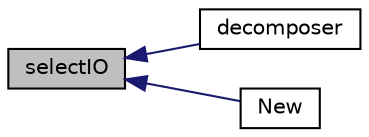 digraph "selectIO"
{
  bgcolor="transparent";
  edge [fontname="Helvetica",fontsize="10",labelfontname="Helvetica",labelfontsize="10"];
  node [fontname="Helvetica",fontsize="10",shape=record];
  rankdir="LR";
  Node1 [label="selectIO",height=0.2,width=0.4,color="black", fillcolor="grey75", style="filled", fontcolor="black"];
  Node1 -> Node2 [dir="back",color="midnightblue",fontsize="10",style="solid",fontname="Helvetica"];
  Node2 [label="decomposer",height=0.2,width=0.4,color="black",URL="$a00512.html#a243438c30821fa277f45778f1571fac2"];
  Node1 -> Node3 [dir="back",color="midnightblue",fontsize="10",style="solid",fontname="Helvetica"];
  Node3 [label="New",height=0.2,width=0.4,color="black",URL="$a00512.html#a828faf1e16daab1b702f989716cb9ffb",tooltip="Read (optionallly from supplied dictionary) & register on mesh. "];
}
